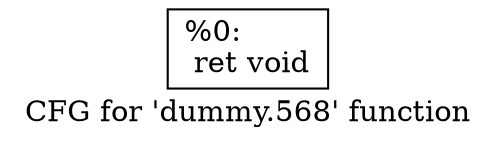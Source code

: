 digraph "CFG for 'dummy.568' function" {
	label="CFG for 'dummy.568' function";

	Node0x14f22b0 [shape=record,label="{%0:\l  ret void\l}"];
}
